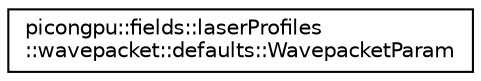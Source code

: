 digraph "Graphical Class Hierarchy"
{
 // LATEX_PDF_SIZE
  edge [fontname="Helvetica",fontsize="10",labelfontname="Helvetica",labelfontsize="10"];
  node [fontname="Helvetica",fontsize="10",shape=record];
  rankdir="LR";
  Node0 [label="picongpu::fields::laserProfiles\l::wavepacket::defaults::WavepacketParam",height=0.2,width=0.4,color="black", fillcolor="white", style="filled",URL="$structpicongpu_1_1fields_1_1laser_profiles_1_1wavepacket_1_1defaults_1_1_wavepacket_param.html",tooltip=" "];
}
